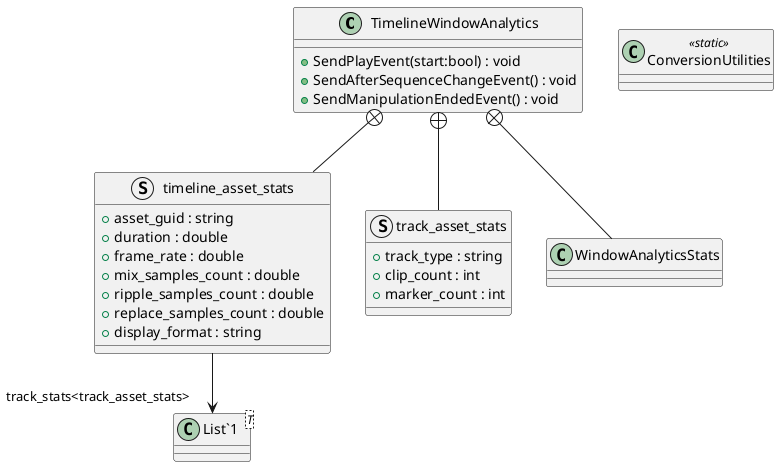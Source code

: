 @startuml
class TimelineWindowAnalytics {
    + SendPlayEvent(start:bool) : void
    + SendAfterSequenceChangeEvent() : void
    + SendManipulationEndedEvent() : void
}
class ConversionUtilities <<static>> {
}
struct timeline_asset_stats {
    + asset_guid : string
    + duration : double
    + frame_rate : double
    + mix_samples_count : double
    + ripple_samples_count : double
    + replace_samples_count : double
    + display_format : string
}
struct track_asset_stats {
    + track_type : string
    + clip_count : int
    + marker_count : int
}
class WindowAnalyticsStats {
}
class "List`1"<T> {
}
TimelineWindowAnalytics +-- timeline_asset_stats
timeline_asset_stats --> "track_stats<track_asset_stats>" "List`1"
TimelineWindowAnalytics +-- track_asset_stats
TimelineWindowAnalytics +-- WindowAnalyticsStats
@enduml
